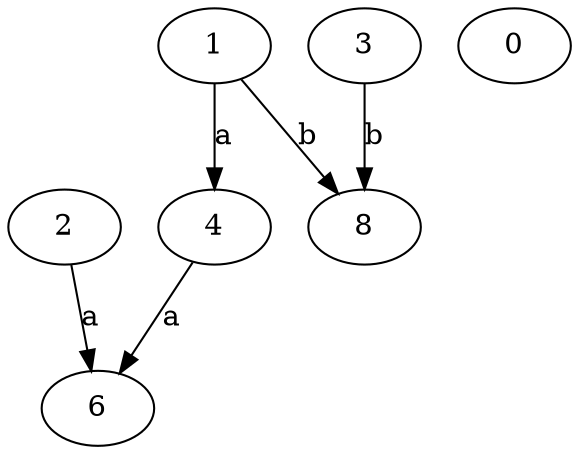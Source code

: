 strict digraph  {
4;
0;
1;
6;
2;
8;
3;
4 -> 6  [label=a];
1 -> 4  [label=a];
1 -> 8  [label=b];
2 -> 6  [label=a];
3 -> 8  [label=b];
}
